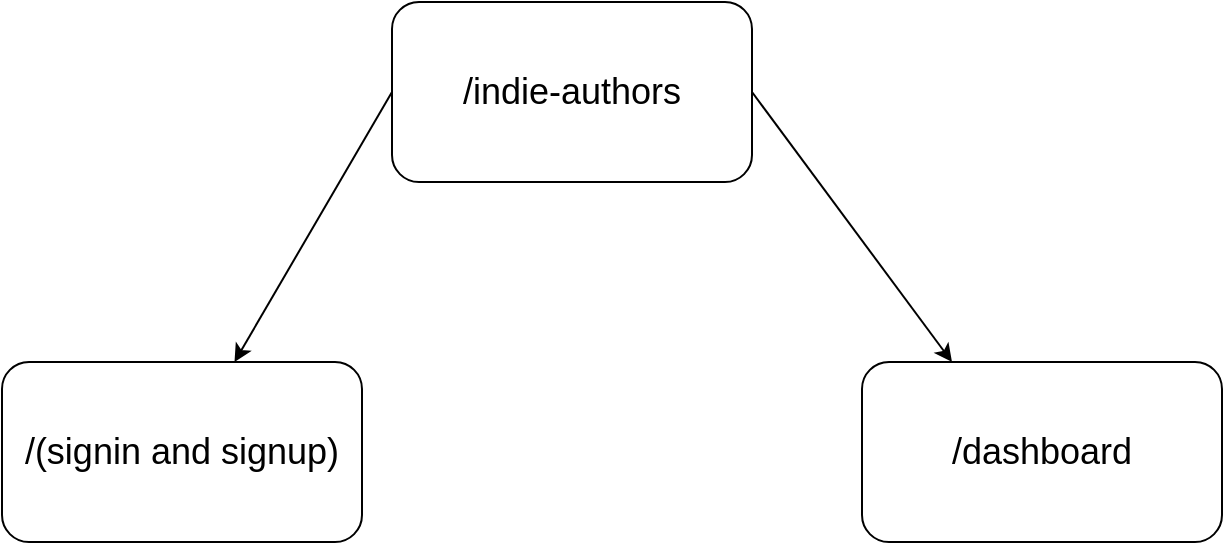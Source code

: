 <mxfile>
    <diagram id="JUa-rAaTFWnVy459r4WE" name="Page-1">
        <mxGraphModel dx="1857" dy="1023" grid="1" gridSize="10" guides="1" tooltips="1" connect="1" arrows="1" fold="1" page="1" pageScale="1" pageWidth="850" pageHeight="1100" math="0" shadow="0">
            <root>
                <mxCell id="0"/>
                <mxCell id="1" parent="0"/>
                <mxCell id="4" value="" style="edgeStyle=none;html=1;fontSize=18;exitX=0;exitY=0.5;exitDx=0;exitDy=0;" edge="1" parent="1" source="2" target="3">
                    <mxGeometry relative="1" as="geometry"/>
                </mxCell>
                <mxCell id="6" style="edgeStyle=none;html=1;entryX=0.25;entryY=0;entryDx=0;entryDy=0;fontSize=18;exitX=1;exitY=0.5;exitDx=0;exitDy=0;" edge="1" parent="1" source="2" target="5">
                    <mxGeometry relative="1" as="geometry"/>
                </mxCell>
                <mxCell id="2" value="&lt;font style=&quot;font-size: 18px;&quot;&gt;/indie-authors&lt;/font&gt;" style="rounded=1;whiteSpace=wrap;html=1;" vertex="1" parent="1">
                    <mxGeometry x="335" y="50" width="180" height="90" as="geometry"/>
                </mxCell>
                <mxCell id="3" value="&lt;font style=&quot;font-size: 18px;&quot;&gt;/(signin and signup)&lt;/font&gt;" style="rounded=1;whiteSpace=wrap;html=1;" vertex="1" parent="1">
                    <mxGeometry x="140" y="230" width="180" height="90" as="geometry"/>
                </mxCell>
                <mxCell id="5" value="&lt;font style=&quot;font-size: 18px;&quot;&gt;/dashboard&lt;/font&gt;" style="rounded=1;whiteSpace=wrap;html=1;" vertex="1" parent="1">
                    <mxGeometry x="570" y="230" width="180" height="90" as="geometry"/>
                </mxCell>
            </root>
        </mxGraphModel>
    </diagram>
</mxfile>